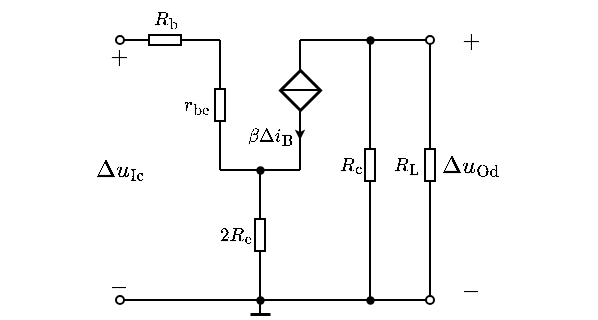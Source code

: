 <mxfile version="17.2.1" type="device"><diagram id="eVuud7QozEN9YlrwINzR" name="第 1 页"><mxGraphModel dx="309" dy="225" grid="1" gridSize="5" guides="1" tooltips="1" connect="1" arrows="1" fold="1" page="1" pageScale="1" pageWidth="827" pageHeight="1169" math="1" shadow="0"><root><mxCell id="0"/><mxCell id="1" parent="0"/><mxCell id="AJ9eB-Lw84YiiwOxlzXT-66" value="$$-$$" style="text;html=1;align=center;verticalAlign=middle;resizable=1;points=[];autosize=1;strokeColor=none;fillColor=none;fontSize=10;movable=1;rotatable=1;deletable=1;editable=1;connectable=0;" parent="1" vertex="1"><mxGeometry x="279" y="225" width="20" height="15" as="geometry"/></mxCell><mxCell id="AJ9eB-Lw84YiiwOxlzXT-11" value="$$r_\mathrm{be}$$" style="text;html=1;resizable=1;autosize=1;align=center;verticalAlign=middle;points=[];fillColor=none;strokeColor=none;rounded=0;fontSize=8;movable=1;rotatable=1;deletable=1;editable=1;connectable=0;allowArrows=0;" parent="1" vertex="1"><mxGeometry x="315" y="135" width="25" height="15" as="geometry"/></mxCell><mxCell id="AJ9eB-Lw84YiiwOxlzXT-12" value="" style="endArrow=none;html=1;rounded=0;fontSize=10;startSize=4;endSize=4;entryX=1;entryY=0.5;entryDx=0;entryDy=0;entryPerimeter=0;" parent="1" target="AJ9eB-Lw84YiiwOxlzXT-13" edge="1"><mxGeometry width="50" height="50" relative="1" as="geometry"><mxPoint x="340" y="110" as="sourcePoint"/><mxPoint x="537" y="75.5" as="targetPoint"/></mxGeometry></mxCell><mxCell id="AJ9eB-Lw84YiiwOxlzXT-13" value="" style="pointerEvents=1;verticalLabelPosition=bottom;shadow=0;dashed=0;align=center;html=1;verticalAlign=top;shape=mxgraph.electrical.resistors.resistor_1;fontSize=10;direction=north;allowArrows=0;" parent="1" vertex="1"><mxGeometry x="337.5" y="130" width="5" height="25" as="geometry"/></mxCell><mxCell id="AJ9eB-Lw84YiiwOxlzXT-14" value="" style="endArrow=none;html=1;rounded=0;fontSize=10;startSize=4;endSize=4;exitX=0;exitY=0.5;exitDx=0;exitDy=0;exitPerimeter=0;" parent="1" source="AJ9eB-Lw84YiiwOxlzXT-13" edge="1"><mxGeometry width="50" height="50" relative="1" as="geometry"><mxPoint x="429.5" y="60.5" as="sourcePoint"/><mxPoint x="340" y="175" as="targetPoint"/></mxGeometry></mxCell><mxCell id="AJ9eB-Lw84YiiwOxlzXT-3" value="$$R_\mathrm{b}$$" style="text;html=1;resizable=1;autosize=1;align=center;verticalAlign=middle;points=[];fillColor=none;strokeColor=none;rounded=0;fontSize=8;movable=1;rotatable=1;deletable=1;editable=1;connectable=0;allowArrows=0;" parent="1" vertex="1"><mxGeometry x="300" y="90" width="25" height="20" as="geometry"/></mxCell><mxCell id="AJ9eB-Lw84YiiwOxlzXT-4" value="" style="endArrow=none;html=1;rounded=0;fontSize=10;startSize=4;endSize=4;entryX=1;entryY=0.5;entryDx=0;entryDy=0;entryPerimeter=0;startArrow=oval;startFill=0;" parent="1" target="AJ9eB-Lw84YiiwOxlzXT-5" edge="1"><mxGeometry width="50" height="50" relative="1" as="geometry"><mxPoint x="290" y="110" as="sourcePoint"/><mxPoint x="554.5" y="30.5" as="targetPoint"/></mxGeometry></mxCell><mxCell id="AJ9eB-Lw84YiiwOxlzXT-5" value="" style="pointerEvents=1;verticalLabelPosition=bottom;shadow=0;dashed=0;align=center;html=1;verticalAlign=top;shape=mxgraph.electrical.resistors.resistor_1;fontSize=10;direction=west;allowArrows=0;" parent="1" vertex="1"><mxGeometry x="300" y="107.5" width="25" height="5" as="geometry"/></mxCell><mxCell id="AJ9eB-Lw84YiiwOxlzXT-6" value="" style="endArrow=none;html=1;rounded=0;fontSize=10;startSize=4;endSize=4;exitX=0;exitY=0.5;exitDx=0;exitDy=0;exitPerimeter=0;" parent="1" source="AJ9eB-Lw84YiiwOxlzXT-5" edge="1"><mxGeometry width="50" height="50" relative="1" as="geometry"><mxPoint x="442" y="15.5" as="sourcePoint"/><mxPoint x="340" y="110" as="targetPoint"/></mxGeometry></mxCell><mxCell id="AJ9eB-Lw84YiiwOxlzXT-22" value="" style="endArrow=none;html=1;rounded=0;fontSize=8;startSize=4;endSize=4;endFill=0;" parent="1" edge="1"><mxGeometry width="50" height="50" relative="1" as="geometry"><mxPoint x="340" y="175" as="sourcePoint"/><mxPoint x="380" y="175" as="targetPoint"/></mxGeometry></mxCell><mxCell id="AJ9eB-Lw84YiiwOxlzXT-23" value="" style="endArrow=none;html=1;rounded=0;fontSize=8;startSize=2;endSize=2;" parent="1" edge="1"><mxGeometry width="50" height="50" relative="1" as="geometry"><mxPoint x="360" y="240" as="sourcePoint"/><mxPoint x="360" y="247" as="targetPoint"/></mxGeometry></mxCell><mxCell id="AJ9eB-Lw84YiiwOxlzXT-24" value="" style="endArrow=none;html=1;rounded=0;fontSize=8;startSize=2;endSize=2;strokeWidth=1.5;" parent="1" edge="1"><mxGeometry width="50" height="50" relative="1" as="geometry"><mxPoint x="355" y="247" as="sourcePoint"/><mxPoint x="365" y="247" as="targetPoint"/></mxGeometry></mxCell><mxCell id="AJ9eB-Lw84YiiwOxlzXT-25" value="" style="endArrow=none;html=1;rounded=0;fontSize=8;startSize=2;endSize=2;strokeWidth=1;entryX=0.5;entryY=1;entryDx=0;entryDy=0;" parent="1" target="AJ9eB-Lw84YiiwOxlzXT-26" edge="1"><mxGeometry width="50" height="50" relative="1" as="geometry"><mxPoint x="380" y="175" as="sourcePoint"/><mxPoint x="380" y="165" as="targetPoint"/></mxGeometry></mxCell><mxCell id="AJ9eB-Lw84YiiwOxlzXT-26" value="" style="rhombus;whiteSpace=wrap;html=1;fontSize=8;strokeWidth=1.5;" parent="1" vertex="1"><mxGeometry x="370" y="125" width="20" height="20" as="geometry"/></mxCell><mxCell id="AJ9eB-Lw84YiiwOxlzXT-27" value="" style="endArrow=none;html=1;rounded=0;fontSize=8;startSize=2;endSize=2;strokeWidth=1;exitX=0;exitY=0.5;exitDx=0;exitDy=0;entryX=1;entryY=0.5;entryDx=0;entryDy=0;" parent="1" source="AJ9eB-Lw84YiiwOxlzXT-26" target="AJ9eB-Lw84YiiwOxlzXT-26" edge="1"><mxGeometry width="50" height="50" relative="1" as="geometry"><mxPoint x="380" y="170" as="sourcePoint"/><mxPoint x="415" y="135" as="targetPoint"/></mxGeometry></mxCell><mxCell id="AJ9eB-Lw84YiiwOxlzXT-28" value="" style="endArrow=none;html=1;rounded=0;fontSize=8;startSize=2;endSize=2;strokeWidth=1;exitX=0.5;exitY=0;exitDx=0;exitDy=0;" parent="1" source="AJ9eB-Lw84YiiwOxlzXT-26" edge="1"><mxGeometry width="50" height="50" relative="1" as="geometry"><mxPoint x="365" y="145" as="sourcePoint"/><mxPoint x="380" y="110" as="targetPoint"/></mxGeometry></mxCell><mxCell id="AJ9eB-Lw84YiiwOxlzXT-29" value="" style="endArrow=oval;html=1;rounded=0;fontSize=8;startSize=4;endSize=4;strokeWidth=1;endFill=0;" parent="1" edge="1"><mxGeometry width="50" height="50" relative="1" as="geometry"><mxPoint x="380" y="110" as="sourcePoint"/><mxPoint x="445" y="110" as="targetPoint"/></mxGeometry></mxCell><mxCell id="AJ9eB-Lw84YiiwOxlzXT-30" value="" style="endArrow=classic;html=1;rounded=0;fontSize=8;startSize=2;endSize=2;strokeWidth=1;" parent="1" edge="1"><mxGeometry width="50" height="50" relative="1" as="geometry"><mxPoint x="380" y="150" as="sourcePoint"/><mxPoint x="380" y="160" as="targetPoint"/></mxGeometry></mxCell><mxCell id="AJ9eB-Lw84YiiwOxlzXT-31" value="$$\beta \Delta i_\mathrm{B}$$" style="text;html=1;align=center;verticalAlign=middle;resizable=1;points=[];autosize=1;strokeColor=none;fillColor=none;fontSize=8;movable=1;rotatable=1;deletable=1;editable=1;connectable=1;" parent="1" vertex="1"><mxGeometry x="350" y="150" width="30" height="15" as="geometry"/></mxCell><mxCell id="AJ9eB-Lw84YiiwOxlzXT-39" value="" style="pointerEvents=1;verticalLabelPosition=bottom;shadow=0;dashed=0;align=center;html=1;verticalAlign=top;shape=mxgraph.electrical.resistors.resistor_1;fontSize=10;direction=north;allowArrows=0;" parent="1" vertex="1"><mxGeometry x="412.5" y="160" width="5" height="25" as="geometry"/></mxCell><mxCell id="AJ9eB-Lw84YiiwOxlzXT-40" value="" style="endArrow=none;html=1;rounded=0;fontSize=8;startSize=2;endSize=2;strokeWidth=1;exitX=1;exitY=0.5;exitDx=0;exitDy=0;exitPerimeter=0;" parent="1" source="AJ9eB-Lw84YiiwOxlzXT-39" edge="1"><mxGeometry width="50" height="50" relative="1" as="geometry"><mxPoint x="465" y="170" as="sourcePoint"/><mxPoint x="415" y="110" as="targetPoint"/></mxGeometry></mxCell><mxCell id="AJ9eB-Lw84YiiwOxlzXT-41" value="" style="endArrow=none;html=1;rounded=0;fontSize=8;startSize=2;endSize=2;strokeWidth=1;exitX=0;exitY=0.5;exitDx=0;exitDy=0;exitPerimeter=0;" parent="1" source="AJ9eB-Lw84YiiwOxlzXT-39" edge="1"><mxGeometry width="50" height="50" relative="1" as="geometry"><mxPoint x="450" y="170" as="sourcePoint"/><mxPoint x="415" y="240" as="targetPoint"/></mxGeometry></mxCell><mxCell id="AJ9eB-Lw84YiiwOxlzXT-42" value="$$R_\mathrm{L}$$" style="text;html=1;resizable=1;autosize=1;align=center;verticalAlign=middle;points=[];fillColor=none;strokeColor=none;rounded=0;fontSize=8;movable=1;rotatable=1;deletable=1;editable=1;connectable=0;allowArrows=0;" parent="1" vertex="1"><mxGeometry x="425" y="165" width="15" height="15" as="geometry"/></mxCell><mxCell id="AJ9eB-Lw84YiiwOxlzXT-43" value="" style="pointerEvents=1;verticalLabelPosition=bottom;shadow=0;dashed=0;align=center;html=1;verticalAlign=top;shape=mxgraph.electrical.resistors.resistor_1;fontSize=10;direction=north;allowArrows=0;" parent="1" vertex="1"><mxGeometry x="442.5" y="160" width="5" height="25" as="geometry"/></mxCell><mxCell id="AJ9eB-Lw84YiiwOxlzXT-44" value="" style="endArrow=none;html=1;rounded=0;fontSize=8;startSize=2;endSize=2;strokeWidth=1;exitX=1;exitY=0.5;exitDx=0;exitDy=0;exitPerimeter=0;" parent="1" source="AJ9eB-Lw84YiiwOxlzXT-43" edge="1"><mxGeometry width="50" height="50" relative="1" as="geometry"><mxPoint x="495" y="170" as="sourcePoint"/><mxPoint x="445" y="112" as="targetPoint"/></mxGeometry></mxCell><mxCell id="AJ9eB-Lw84YiiwOxlzXT-45" value="" style="endArrow=none;html=1;rounded=0;fontSize=8;startSize=2;endSize=2;strokeWidth=1;exitX=0;exitY=0.5;exitDx=0;exitDy=0;exitPerimeter=0;" parent="1" source="AJ9eB-Lw84YiiwOxlzXT-43" edge="1"><mxGeometry width="50" height="50" relative="1" as="geometry"><mxPoint x="480" y="170" as="sourcePoint"/><mxPoint x="445" y="238" as="targetPoint"/></mxGeometry></mxCell><mxCell id="AJ9eB-Lw84YiiwOxlzXT-52" value="" style="shape=waypoint;sketch=0;fillStyle=solid;size=6;pointerEvents=1;points=[];fillColor=none;resizable=1;rotatable=1;perimeter=centerPerimeter;snapToPoint=1;fontSize=8;strokeWidth=0.1;movable=1;deletable=1;editable=1;connectable=1;" parent="1" vertex="1"><mxGeometry x="410" y="105" width="10" height="10" as="geometry"/></mxCell><mxCell id="AJ9eB-Lw84YiiwOxlzXT-53" value="" style="shape=waypoint;sketch=0;fillStyle=solid;size=6;pointerEvents=1;points=[];fillColor=none;resizable=1;rotatable=1;perimeter=centerPerimeter;snapToPoint=1;fontSize=8;strokeWidth=0.1;movable=1;deletable=1;editable=1;connectable=0;allowArrows=0;" parent="1" vertex="1"><mxGeometry x="355" y="235" width="10" height="10" as="geometry"/></mxCell><mxCell id="AJ9eB-Lw84YiiwOxlzXT-54" value="" style="shape=waypoint;sketch=0;fillStyle=solid;size=6;pointerEvents=1;points=[];fillColor=none;resizable=1;rotatable=1;perimeter=centerPerimeter;snapToPoint=1;fontSize=8;strokeWidth=0.1;movable=1;deletable=1;editable=1;connectable=0;allowArrows=0;" parent="1" vertex="1"><mxGeometry x="355" y="170" width="10" height="10" as="geometry"/></mxCell><mxCell id="AJ9eB-Lw84YiiwOxlzXT-55" value="$$2R_\mathrm{e}$$" style="text;html=1;resizable=1;autosize=1;align=center;verticalAlign=middle;points=[];fillColor=none;strokeColor=none;rounded=0;fontSize=8;movable=1;rotatable=1;deletable=1;editable=1;connectable=0;allowArrows=0;" parent="1" vertex="1"><mxGeometry x="335" y="200" width="25" height="15" as="geometry"/></mxCell><mxCell id="AJ9eB-Lw84YiiwOxlzXT-56" value="" style="pointerEvents=1;verticalLabelPosition=bottom;shadow=0;dashed=0;align=center;html=1;verticalAlign=top;shape=mxgraph.electrical.resistors.resistor_1;fontSize=10;direction=north;allowArrows=0;" parent="1" vertex="1"><mxGeometry x="357.5" y="195" width="5" height="25" as="geometry"/></mxCell><mxCell id="AJ9eB-Lw84YiiwOxlzXT-57" value="" style="endArrow=none;html=1;rounded=0;fontSize=8;startSize=2;endSize=2;strokeWidth=1;entryX=0;entryY=0.5;entryDx=0;entryDy=0;entryPerimeter=0;" parent="1" target="AJ9eB-Lw84YiiwOxlzXT-56" edge="1"><mxGeometry width="50" height="50" relative="1" as="geometry"><mxPoint x="360" y="240" as="sourcePoint"/><mxPoint x="325" y="190" as="targetPoint"/></mxGeometry></mxCell><mxCell id="AJ9eB-Lw84YiiwOxlzXT-60" value="" style="endArrow=none;html=1;rounded=0;fontSize=10;startSize=4;endSize=4;startArrow=oval;startFill=0;" parent="1" edge="1"><mxGeometry width="50" height="50" relative="1" as="geometry"><mxPoint x="290" y="240" as="sourcePoint"/><mxPoint x="330" y="240" as="targetPoint"/></mxGeometry></mxCell><mxCell id="AJ9eB-Lw84YiiwOxlzXT-62" value="" style="endArrow=oval;html=1;rounded=0;fontSize=10;startSize=4;endSize=4;exitX=0;exitY=0.5;exitDx=0;exitDy=0;exitPerimeter=0;endFill=0;" parent="1" edge="1"><mxGeometry width="50" height="50" relative="1" as="geometry"><mxPoint x="320" y="240" as="sourcePoint"/><mxPoint x="445" y="240" as="targetPoint"/></mxGeometry></mxCell><mxCell id="AJ9eB-Lw84YiiwOxlzXT-64" value="$$\Delta u_{\mathrm{Ic}}$$" style="text;html=1;align=center;verticalAlign=middle;resizable=1;points=[];autosize=1;strokeColor=none;fillColor=none;fontSize=10;movable=1;rotatable=1;deletable=1;editable=1;connectable=0;" parent="1" vertex="1"><mxGeometry x="280" y="165" width="20" height="20" as="geometry"/></mxCell><mxCell id="AJ9eB-Lw84YiiwOxlzXT-65" value="$$+$$" style="text;html=1;align=center;verticalAlign=middle;resizable=1;points=[];autosize=1;strokeColor=none;fillColor=none;fontSize=10;movable=1;rotatable=1;deletable=1;editable=1;connectable=0;" parent="1" vertex="1"><mxGeometry x="279" y="110" width="20" height="15" as="geometry"/></mxCell><mxCell id="AJ9eB-Lw84YiiwOxlzXT-67" value="$$R_\mathrm{c}$$" style="text;html=1;resizable=1;autosize=1;align=center;verticalAlign=middle;points=[];fillColor=none;strokeColor=none;rounded=0;fontSize=8;movable=1;rotatable=1;deletable=1;editable=1;connectable=0;allowArrows=0;" parent="1" vertex="1"><mxGeometry x="395" y="165" width="20" height="15" as="geometry"/></mxCell><mxCell id="AJ9eB-Lw84YiiwOxlzXT-68" value="$$+$$" style="text;html=1;align=center;verticalAlign=middle;resizable=1;points=[];autosize=1;strokeColor=none;fillColor=none;fontSize=10;movable=1;rotatable=1;deletable=1;editable=1;connectable=0;" parent="1" vertex="1"><mxGeometry x="455" y="105" width="20" height="10" as="geometry"/></mxCell><mxCell id="AJ9eB-Lw84YiiwOxlzXT-69" value="$$\Delta u_{\mathrm{Od}}$$" style="text;html=1;align=center;verticalAlign=middle;resizable=1;points=[];autosize=1;strokeColor=none;fillColor=none;fontSize=10;movable=1;rotatable=1;deletable=1;editable=1;connectable=0;" parent="1" vertex="1"><mxGeometry x="450" y="163" width="30" height="20" as="geometry"/></mxCell><mxCell id="AJ9eB-Lw84YiiwOxlzXT-70" value="$$-$$" style="text;html=1;align=center;verticalAlign=middle;resizable=1;points=[];autosize=1;strokeColor=none;fillColor=none;fontSize=10;movable=1;rotatable=1;deletable=1;editable=1;connectable=0;" parent="1" vertex="1"><mxGeometry x="455" y="230" width="20" height="10" as="geometry"/></mxCell><mxCell id="lKmdanVx9Iap_GrK7QKJ-2" value="" style="endArrow=none;html=1;rounded=0;exitX=1;exitY=0.5;exitDx=0;exitDy=0;exitPerimeter=0;" edge="1" parent="1" source="AJ9eB-Lw84YiiwOxlzXT-56"><mxGeometry width="50" height="50" relative="1" as="geometry"><mxPoint x="410" y="230" as="sourcePoint"/><mxPoint x="360" y="175" as="targetPoint"/></mxGeometry></mxCell><mxCell id="lKmdanVx9Iap_GrK7QKJ-3" value="" style="shape=waypoint;sketch=0;fillStyle=solid;size=6;pointerEvents=1;points=[];fillColor=none;resizable=1;rotatable=1;perimeter=centerPerimeter;snapToPoint=1;fontSize=8;strokeWidth=0.1;movable=1;deletable=1;editable=1;connectable=0;allowArrows=0;" vertex="1" parent="1"><mxGeometry x="410" y="235" width="10" height="10" as="geometry"/></mxCell></root></mxGraphModel></diagram></mxfile>
